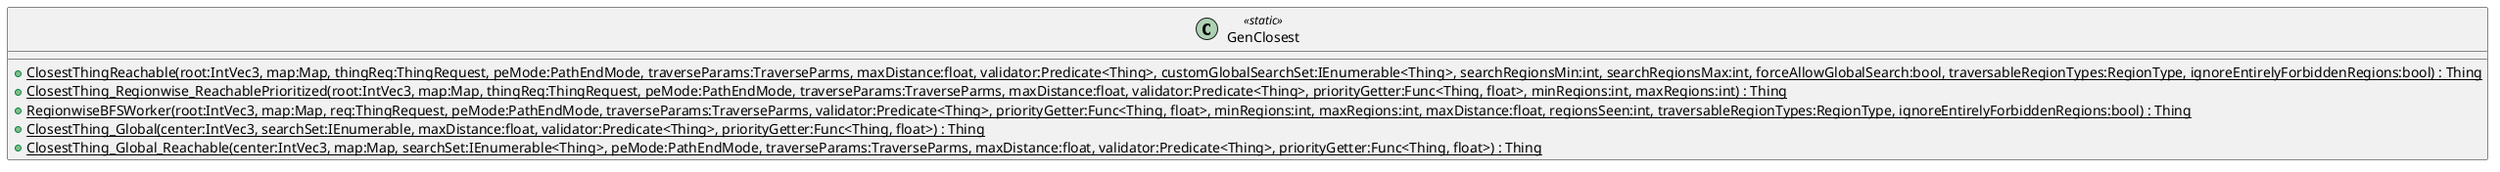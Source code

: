 @startuml
class GenClosest <<static>> {
    + {static} ClosestThingReachable(root:IntVec3, map:Map, thingReq:ThingRequest, peMode:PathEndMode, traverseParams:TraverseParms, maxDistance:float, validator:Predicate<Thing>, customGlobalSearchSet:IEnumerable<Thing>, searchRegionsMin:int, searchRegionsMax:int, forceAllowGlobalSearch:bool, traversableRegionTypes:RegionType, ignoreEntirelyForbiddenRegions:bool) : Thing
    + {static} ClosestThing_Regionwise_ReachablePrioritized(root:IntVec3, map:Map, thingReq:ThingRequest, peMode:PathEndMode, traverseParams:TraverseParms, maxDistance:float, validator:Predicate<Thing>, priorityGetter:Func<Thing, float>, minRegions:int, maxRegions:int) : Thing
    + {static} RegionwiseBFSWorker(root:IntVec3, map:Map, req:ThingRequest, peMode:PathEndMode, traverseParams:TraverseParms, validator:Predicate<Thing>, priorityGetter:Func<Thing, float>, minRegions:int, maxRegions:int, maxDistance:float, regionsSeen:int, traversableRegionTypes:RegionType, ignoreEntirelyForbiddenRegions:bool) : Thing
    + {static} ClosestThing_Global(center:IntVec3, searchSet:IEnumerable, maxDistance:float, validator:Predicate<Thing>, priorityGetter:Func<Thing, float>) : Thing
    + {static} ClosestThing_Global_Reachable(center:IntVec3, map:Map, searchSet:IEnumerable<Thing>, peMode:PathEndMode, traverseParams:TraverseParms, maxDistance:float, validator:Predicate<Thing>, priorityGetter:Func<Thing, float>) : Thing
}
@enduml
